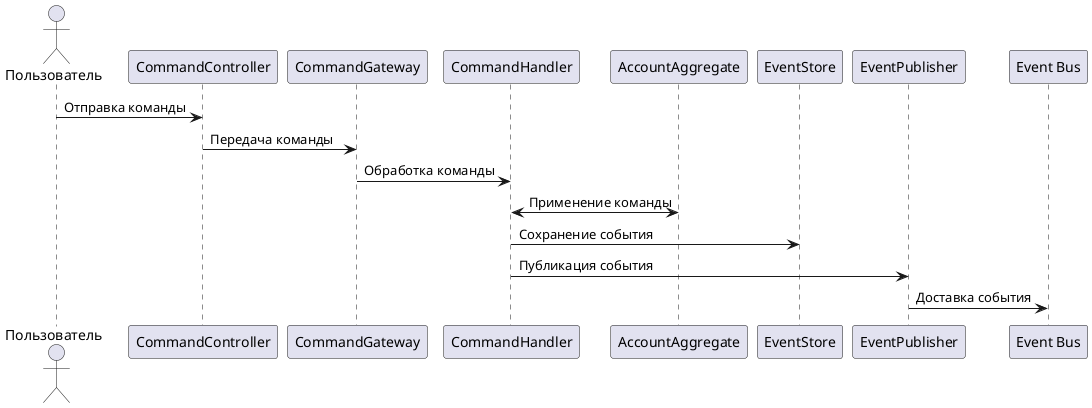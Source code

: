 @startuml
actor User as "Пользователь"
participant CommandController as "CommandController"
participant CommandGateway as "CommandGateway"
participant CommandHandler as "CommandHandler"
participant AccountAggregate as "AccountAggregate"
participant EventStore as "EventStore"
participant EventPublisher as "EventPublisher"
participant EventBus as "Event Bus"

User -> CommandController: Отправка команды
CommandController -> CommandGateway: Передача команды
CommandGateway -> CommandHandler: Обработка команды
CommandHandler <-> AccountAggregate: Применение команды
CommandHandler -> EventStore: Сохранение события
CommandHandler -> EventPublisher: Публикация события
EventPublisher -> EventBus: Доставка события
@enduml
